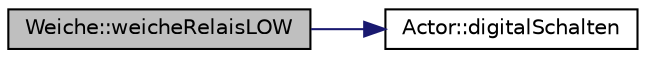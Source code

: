 digraph "Weiche::weicheRelaisLOW"
{
 // LATEX_PDF_SIZE
  edge [fontname="Helvetica",fontsize="10",labelfontname="Helvetica",labelfontsize="10"];
  node [fontname="Helvetica",fontsize="10",shape=record];
  rankdir="LR";
  Node1 [label="Weiche::weicheRelaisLOW",height=0.2,width=0.4,color="black", fillcolor="grey75", style="filled", fontcolor="black",tooltip=" "];
  Node1 -> Node2 [color="midnightblue",fontsize="10",style="solid",fontname="Helvetica"];
  Node2 [label="Actor::digitalSchalten",height=0.2,width=0.4,color="black", fillcolor="white", style="filled",URL="$class_actor.html#a0fa071a76d36b9d864e4235028e17198",tooltip=" "];
}
